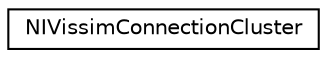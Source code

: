 digraph "Graphical Class Hierarchy"
{
  edge [fontname="Helvetica",fontsize="10",labelfontname="Helvetica",labelfontsize="10"];
  node [fontname="Helvetica",fontsize="10",shape=record];
  rankdir="LR";
  Node0 [label="NIVissimConnectionCluster",height=0.2,width=0.4,color="black", fillcolor="white", style="filled",URL="$d4/d63/class_n_i_vissim_connection_cluster.html"];
}
